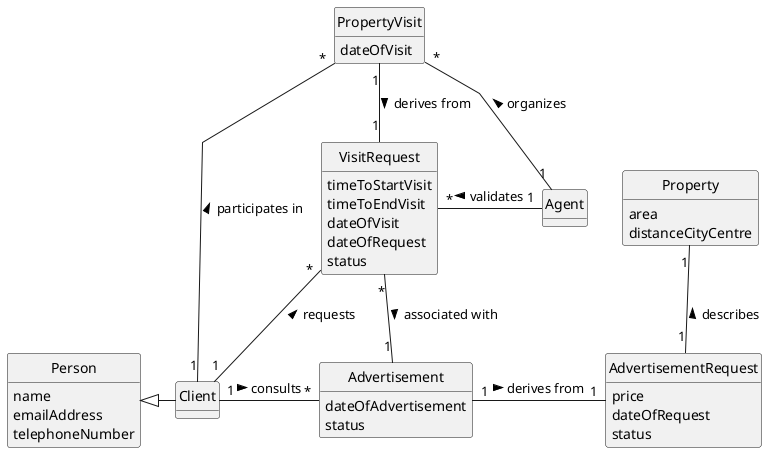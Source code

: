 @startuml
skinparam monochrome true
skinparam packageStyle rectangle
skinparam shadowing false
skinparam lineType polyline

skinparam classAttributeIconSize 0

hide circle
hide methods

class Client{}

class PropertyVisit{
dateOfVisit
}

class Agent {}

class VisitRequest{
timeToStartVisit
timeToEndVisit
dateOfVisit
dateOfRequest
status
}

class Person{
name
emailAddress
telephoneNumber
}

class Advertisement {
dateOfAdvertisement
status
}

class Property {
area
distanceCityCentre
}

class AdvertisementRequest {
price
dateOfRequest
status
}

Client"1" --r "*"Advertisement: consults >

VisitRequest "*"-- "1"Advertisement : associated with >
VisitRequest"*" -- "1"Client: requests <
VisitRequest"*" --r "1"Agent: validates <

PropertyVisit"*" -- "1"Agent: organizes <
PropertyVisit"*" -- "1"Client: participates in <
PropertyVisit "1" -- "1" VisitRequest : derives from >

Property"1" -- "1"AdvertisementRequest: describes <
AdvertisementRequest"1" --l "1" Advertisement: derives from <

Person <|--r  Client

@enduml